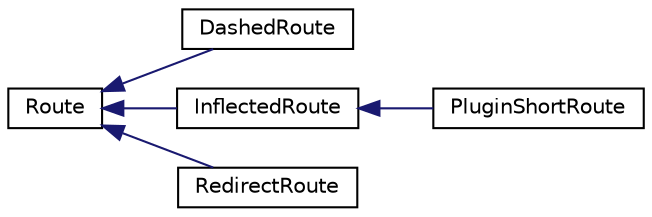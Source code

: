 digraph "Graphical Class Hierarchy"
{
  edge [fontname="Helvetica",fontsize="10",labelfontname="Helvetica",labelfontsize="10"];
  node [fontname="Helvetica",fontsize="10",shape=record];
  rankdir="LR";
  Node1 [label="Route",height=0.2,width=0.4,color="black", fillcolor="white", style="filled",URL="$class_cake_1_1_routing_1_1_route_1_1_route.html"];
  Node1 -> Node2 [dir="back",color="midnightblue",fontsize="10",style="solid",fontname="Helvetica"];
  Node2 [label="DashedRoute",height=0.2,width=0.4,color="black", fillcolor="white", style="filled",URL="$class_cake_1_1_routing_1_1_route_1_1_dashed_route.html"];
  Node1 -> Node3 [dir="back",color="midnightblue",fontsize="10",style="solid",fontname="Helvetica"];
  Node3 [label="InflectedRoute",height=0.2,width=0.4,color="black", fillcolor="white", style="filled",URL="$class_cake_1_1_routing_1_1_route_1_1_inflected_route.html"];
  Node3 -> Node4 [dir="back",color="midnightblue",fontsize="10",style="solid",fontname="Helvetica"];
  Node4 [label="PluginShortRoute",height=0.2,width=0.4,color="black", fillcolor="white", style="filled",URL="$class_cake_1_1_routing_1_1_route_1_1_plugin_short_route.html"];
  Node1 -> Node5 [dir="back",color="midnightblue",fontsize="10",style="solid",fontname="Helvetica"];
  Node5 [label="RedirectRoute",height=0.2,width=0.4,color="black", fillcolor="white", style="filled",URL="$class_cake_1_1_routing_1_1_route_1_1_redirect_route.html"];
}
